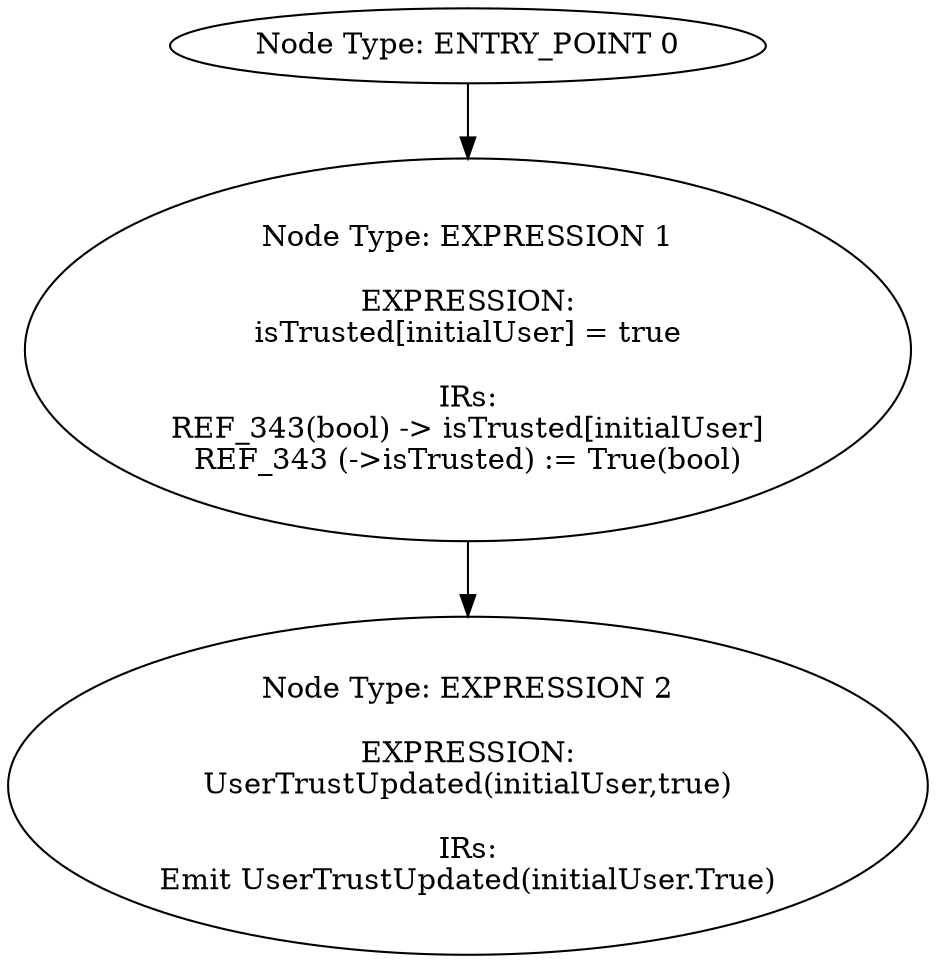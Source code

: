digraph{
0[label="Node Type: ENTRY_POINT 0
"];
0->1;
1[label="Node Type: EXPRESSION 1

EXPRESSION:
isTrusted[initialUser] = true

IRs:
REF_343(bool) -> isTrusted[initialUser]
REF_343 (->isTrusted) := True(bool)"];
1->2;
2[label="Node Type: EXPRESSION 2

EXPRESSION:
UserTrustUpdated(initialUser,true)

IRs:
Emit UserTrustUpdated(initialUser.True)"];
}
